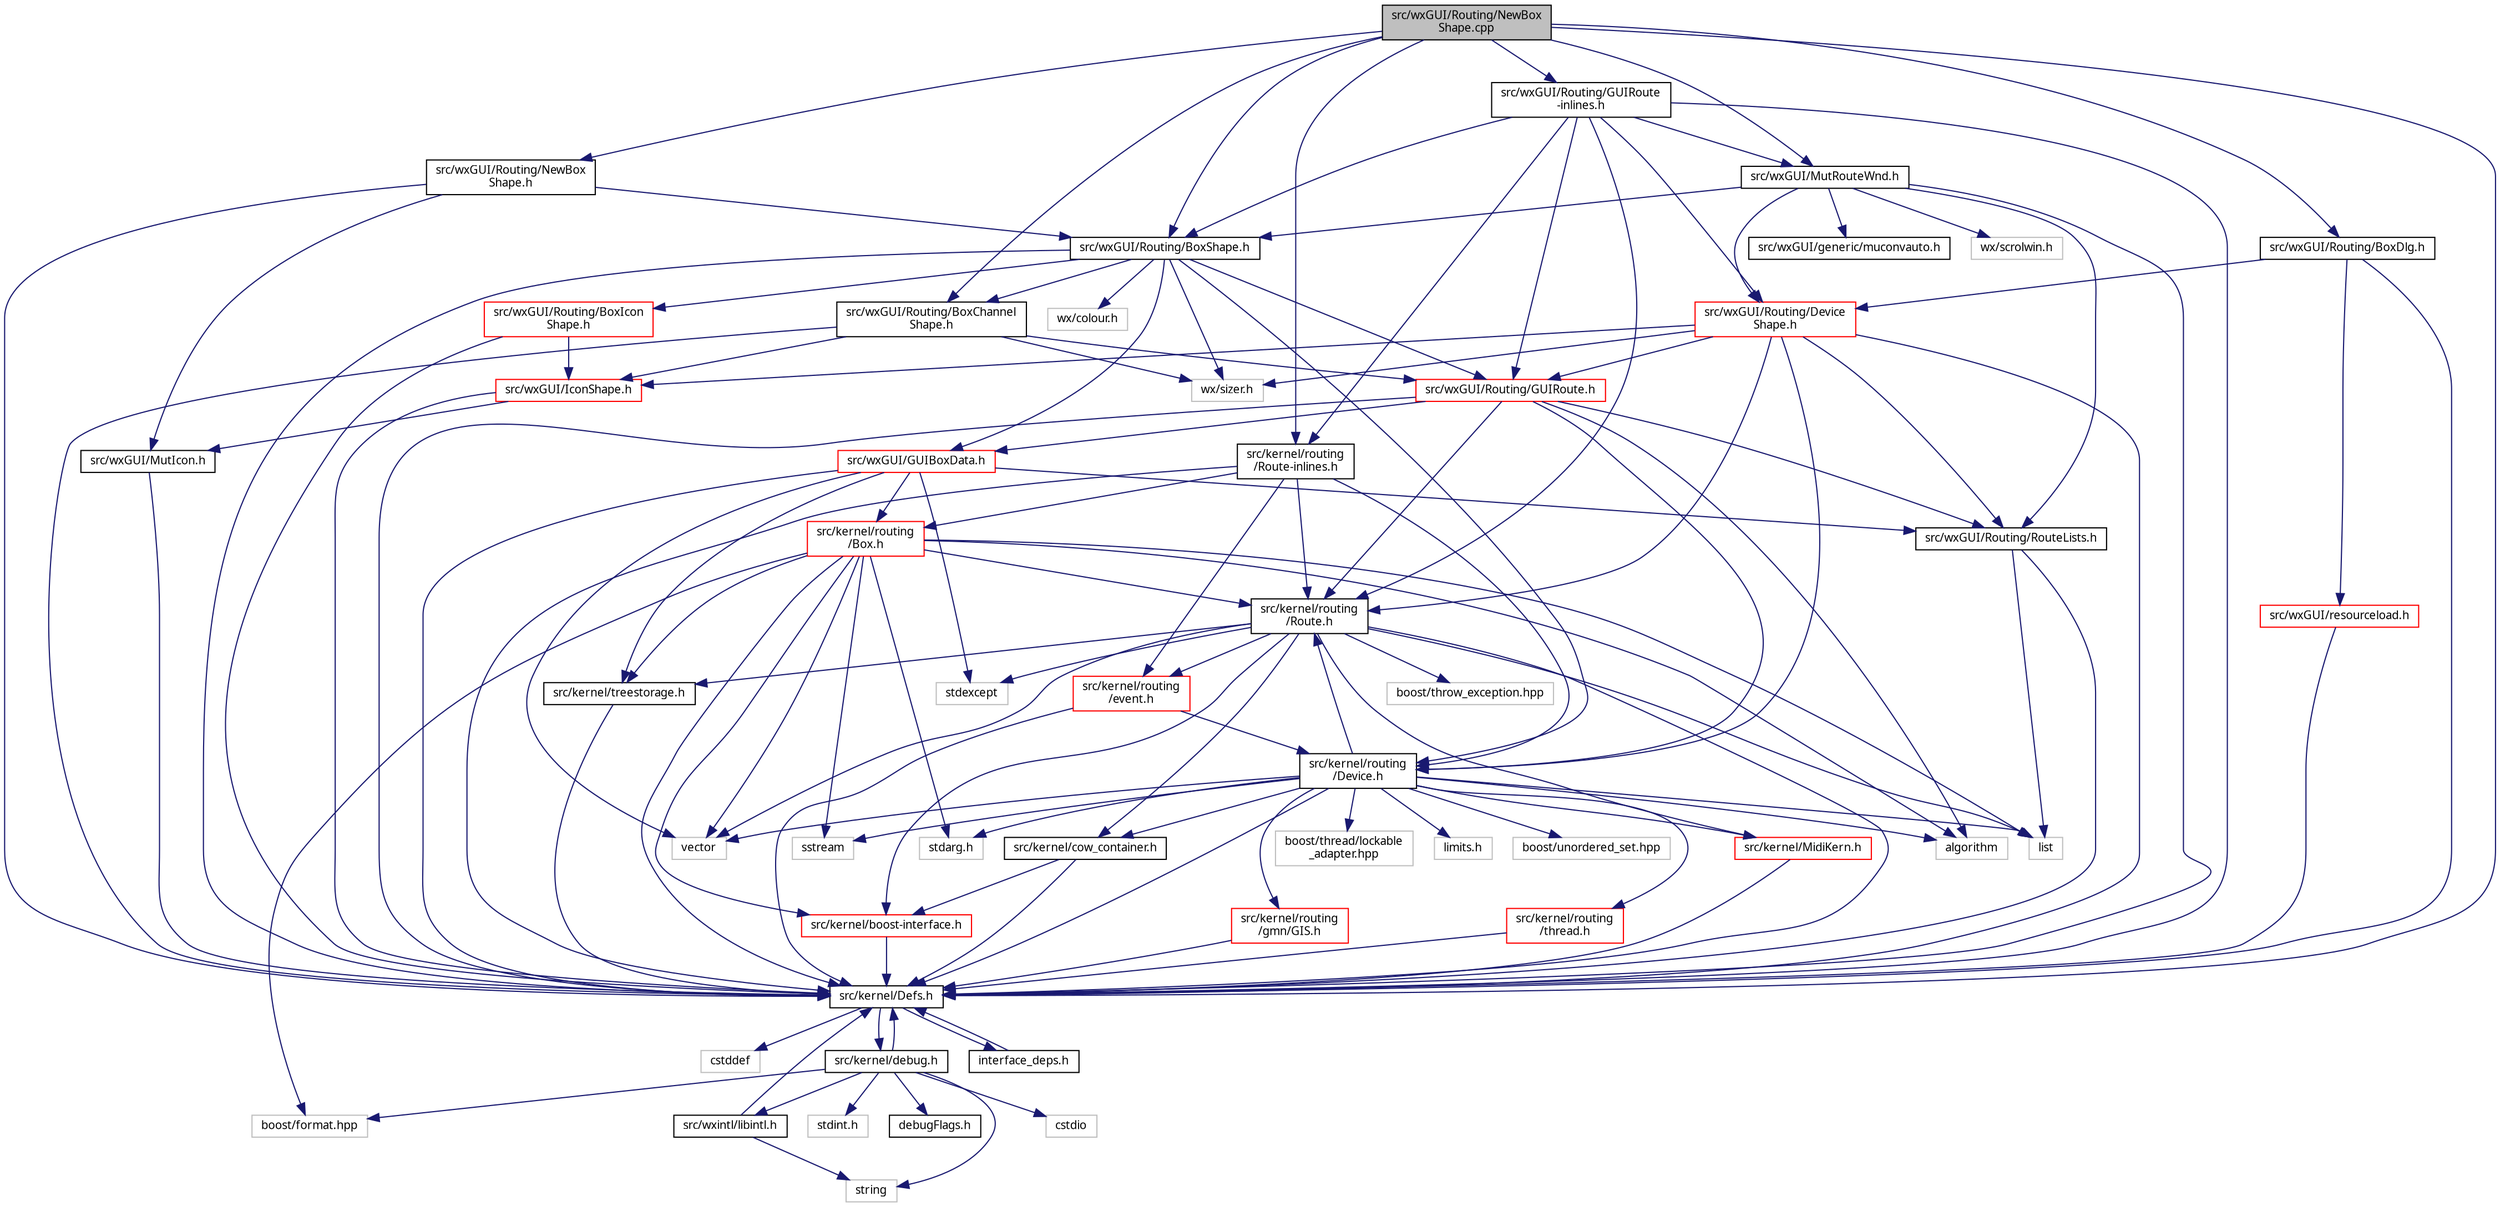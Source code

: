 digraph "src/wxGUI/Routing/NewBoxShape.cpp"
{
  edge [fontname="Sans",fontsize="10",labelfontname="Sans",labelfontsize="10"];
  node [fontname="Sans",fontsize="10",shape=record];
  Node0 [label="src/wxGUI/Routing/NewBox\lShape.cpp",height=0.2,width=0.4,color="black", fillcolor="grey75", style="filled", fontcolor="black"];
  Node0 -> Node1 [color="midnightblue",fontsize="10",style="solid",fontname="Sans"];
  Node1 [label="src/kernel/Defs.h",height=0.2,width=0.4,color="black", fillcolor="white", style="filled",URL="$d1/d73/Defs_8h.html",tooltip="Common definitions. "];
  Node1 -> Node2 [color="midnightblue",fontsize="10",style="solid",fontname="Sans"];
  Node2 [label="interface_deps.h",height=0.2,width=0.4,color="black", fillcolor="white", style="filled",URL="$de/ddd/interface__deps_8h.html"];
  Node2 -> Node1 [color="midnightblue",fontsize="10",style="solid",fontname="Sans"];
  Node1 -> Node3 [color="midnightblue",fontsize="10",style="solid",fontname="Sans"];
  Node3 [label="cstddef",height=0.2,width=0.4,color="grey75", fillcolor="white", style="filled"];
  Node1 -> Node4 [color="midnightblue",fontsize="10",style="solid",fontname="Sans"];
  Node4 [label="src/kernel/debug.h",height=0.2,width=0.4,color="black", fillcolor="white", style="filled",URL="$db/d16/debug_8h.html"];
  Node4 -> Node1 [color="midnightblue",fontsize="10",style="solid",fontname="Sans"];
  Node4 -> Node5 [color="midnightblue",fontsize="10",style="solid",fontname="Sans"];
  Node5 [label="src/wxintl/libintl.h",height=0.2,width=0.4,color="black", fillcolor="white", style="filled",URL="$d4/d64/libintl_8h.html"];
  Node5 -> Node1 [color="midnightblue",fontsize="10",style="solid",fontname="Sans"];
  Node5 -> Node6 [color="midnightblue",fontsize="10",style="solid",fontname="Sans"];
  Node6 [label="string",height=0.2,width=0.4,color="grey75", fillcolor="white", style="filled"];
  Node4 -> Node6 [color="midnightblue",fontsize="10",style="solid",fontname="Sans"];
  Node4 -> Node7 [color="midnightblue",fontsize="10",style="solid",fontname="Sans"];
  Node7 [label="cstdio",height=0.2,width=0.4,color="grey75", fillcolor="white", style="filled"];
  Node4 -> Node8 [color="midnightblue",fontsize="10",style="solid",fontname="Sans"];
  Node8 [label="boost/format.hpp",height=0.2,width=0.4,color="grey75", fillcolor="white", style="filled"];
  Node4 -> Node9 [color="midnightblue",fontsize="10",style="solid",fontname="Sans"];
  Node9 [label="stdint.h",height=0.2,width=0.4,color="grey75", fillcolor="white", style="filled"];
  Node4 -> Node10 [color="midnightblue",fontsize="10",style="solid",fontname="Sans"];
  Node10 [label="debugFlags.h",height=0.2,width=0.4,color="black", fillcolor="white", style="filled",URL="$d4/dab/debugFlags_8h.html",tooltip="Debug flags for mutabor debug mode. "];
  Node0 -> Node11 [color="midnightblue",fontsize="10",style="solid",fontname="Sans"];
  Node11 [label="src/kernel/routing\l/Route-inlines.h",height=0.2,width=0.4,color="black", fillcolor="white", style="filled",URL="$d2/d2c/Route-inlines_8h.html"];
  Node11 -> Node1 [color="midnightblue",fontsize="10",style="solid",fontname="Sans"];
  Node11 -> Node12 [color="midnightblue",fontsize="10",style="solid",fontname="Sans"];
  Node12 [label="src/kernel/routing\l/Route.h",height=0.2,width=0.4,color="black", fillcolor="white", style="filled",URL="$d1/d65/Route_8h.html",tooltip="Routing. "];
  Node12 -> Node1 [color="midnightblue",fontsize="10",style="solid",fontname="Sans"];
  Node12 -> Node13 [color="midnightblue",fontsize="10",style="solid",fontname="Sans"];
  Node13 [label="src/kernel/cow_container.h",height=0.2,width=0.4,color="black", fillcolor="white", style="filled",URL="$da/d28/cow__container_8h.html",tooltip="Copy on write container. "];
  Node13 -> Node1 [color="midnightblue",fontsize="10",style="solid",fontname="Sans"];
  Node13 -> Node14 [color="midnightblue",fontsize="10",style="solid",fontname="Sans"];
  Node14 [label="src/kernel/boost-interface.h",height=0.2,width=0.4,color="red", fillcolor="white", style="filled",URL="$d1/da4/boost-interface_8h.html",tooltip="Interface to the boost library. "];
  Node14 -> Node1 [color="midnightblue",fontsize="10",style="solid",fontname="Sans"];
  Node12 -> Node17 [color="midnightblue",fontsize="10",style="solid",fontname="Sans"];
  Node17 [label="src/kernel/MidiKern.h",height=0.2,width=0.4,color="red", fillcolor="white", style="filled",URL="$da/dfd/MidiKern_8h.html"];
  Node17 -> Node1 [color="midnightblue",fontsize="10",style="solid",fontname="Sans"];
  Node12 -> Node19 [color="midnightblue",fontsize="10",style="solid",fontname="Sans"];
  Node19 [label="src/kernel/treestorage.h",height=0.2,width=0.4,color="black", fillcolor="white", style="filled",URL="$db/dbe/treestorage_8h.html",tooltip="abstract class for tree like storage "];
  Node19 -> Node1 [color="midnightblue",fontsize="10",style="solid",fontname="Sans"];
  Node12 -> Node14 [color="midnightblue",fontsize="10",style="solid",fontname="Sans"];
  Node12 -> Node20 [color="midnightblue",fontsize="10",style="solid",fontname="Sans"];
  Node20 [label="list",height=0.2,width=0.4,color="grey75", fillcolor="white", style="filled"];
  Node12 -> Node21 [color="midnightblue",fontsize="10",style="solid",fontname="Sans"];
  Node21 [label="vector",height=0.2,width=0.4,color="grey75", fillcolor="white", style="filled"];
  Node12 -> Node22 [color="midnightblue",fontsize="10",style="solid",fontname="Sans"];
  Node22 [label="stdexcept",height=0.2,width=0.4,color="grey75", fillcolor="white", style="filled"];
  Node12 -> Node23 [color="midnightblue",fontsize="10",style="solid",fontname="Sans"];
  Node23 [label="boost/throw_exception.hpp",height=0.2,width=0.4,color="grey75", fillcolor="white", style="filled"];
  Node12 -> Node24 [color="midnightblue",fontsize="10",style="solid",fontname="Sans"];
  Node24 [label="src/kernel/routing\l/event.h",height=0.2,width=0.4,color="red", fillcolor="white", style="filled",URL="$dd/d20/event_8h.html"];
  Node24 -> Node1 [color="midnightblue",fontsize="10",style="solid",fontname="Sans"];
  Node24 -> Node25 [color="midnightblue",fontsize="10",style="solid",fontname="Sans"];
  Node25 [label="src/kernel/routing\l/Device.h",height=0.2,width=0.4,color="black", fillcolor="white", style="filled",URL="$de/d05/Device_8h.html",tooltip="Routing. "];
  Node25 -> Node1 [color="midnightblue",fontsize="10",style="solid",fontname="Sans"];
  Node25 -> Node13 [color="midnightblue",fontsize="10",style="solid",fontname="Sans"];
  Node25 -> Node26 [color="midnightblue",fontsize="10",style="solid",fontname="Sans"];
  Node26 [label="src/kernel/routing\l/gmn/GIS.h",height=0.2,width=0.4,color="red", fillcolor="white", style="filled",URL="$dd/d4d/GIS_8h.html"];
  Node26 -> Node1 [color="midnightblue",fontsize="10",style="solid",fontname="Sans"];
  Node25 -> Node12 [color="midnightblue",fontsize="10",style="solid",fontname="Sans"];
  Node25 -> Node31 [color="midnightblue",fontsize="10",style="solid",fontname="Sans"];
  Node31 [label="src/kernel/routing\l/thread.h",height=0.2,width=0.4,color="red", fillcolor="white", style="filled",URL="$db/dd5/thread_8h.html"];
  Node31 -> Node1 [color="midnightblue",fontsize="10",style="solid",fontname="Sans"];
  Node25 -> Node34 [color="midnightblue",fontsize="10",style="solid",fontname="Sans"];
  Node34 [label="boost/thread/lockable\l_adapter.hpp",height=0.2,width=0.4,color="grey75", fillcolor="white", style="filled"];
  Node25 -> Node17 [color="midnightblue",fontsize="10",style="solid",fontname="Sans"];
  Node25 -> Node21 [color="midnightblue",fontsize="10",style="solid",fontname="Sans"];
  Node25 -> Node20 [color="midnightblue",fontsize="10",style="solid",fontname="Sans"];
  Node25 -> Node35 [color="midnightblue",fontsize="10",style="solid",fontname="Sans"];
  Node35 [label="limits.h",height=0.2,width=0.4,color="grey75", fillcolor="white", style="filled"];
  Node25 -> Node36 [color="midnightblue",fontsize="10",style="solid",fontname="Sans"];
  Node36 [label="algorithm",height=0.2,width=0.4,color="grey75", fillcolor="white", style="filled"];
  Node25 -> Node37 [color="midnightblue",fontsize="10",style="solid",fontname="Sans"];
  Node37 [label="sstream",height=0.2,width=0.4,color="grey75", fillcolor="white", style="filled"];
  Node25 -> Node38 [color="midnightblue",fontsize="10",style="solid",fontname="Sans"];
  Node38 [label="stdarg.h",height=0.2,width=0.4,color="grey75", fillcolor="white", style="filled"];
  Node25 -> Node39 [color="midnightblue",fontsize="10",style="solid",fontname="Sans"];
  Node39 [label="boost/unordered_set.hpp",height=0.2,width=0.4,color="grey75", fillcolor="white", style="filled"];
  Node11 -> Node25 [color="midnightblue",fontsize="10",style="solid",fontname="Sans"];
  Node11 -> Node42 [color="midnightblue",fontsize="10",style="solid",fontname="Sans"];
  Node42 [label="src/kernel/routing\l/Box.h",height=0.2,width=0.4,color="red", fillcolor="white", style="filled",URL="$de/d0f/Box_8h.html",tooltip="Mutabor Box for C++. "];
  Node42 -> Node1 [color="midnightblue",fontsize="10",style="solid",fontname="Sans"];
  Node42 -> Node19 [color="midnightblue",fontsize="10",style="solid",fontname="Sans"];
  Node42 -> Node14 [color="midnightblue",fontsize="10",style="solid",fontname="Sans"];
  Node42 -> Node12 [color="midnightblue",fontsize="10",style="solid",fontname="Sans"];
  Node42 -> Node21 [color="midnightblue",fontsize="10",style="solid",fontname="Sans"];
  Node42 -> Node20 [color="midnightblue",fontsize="10",style="solid",fontname="Sans"];
  Node42 -> Node36 [color="midnightblue",fontsize="10",style="solid",fontname="Sans"];
  Node42 -> Node37 [color="midnightblue",fontsize="10",style="solid",fontname="Sans"];
  Node42 -> Node38 [color="midnightblue",fontsize="10",style="solid",fontname="Sans"];
  Node42 -> Node8 [color="midnightblue",fontsize="10",style="solid",fontname="Sans"];
  Node11 -> Node24 [color="midnightblue",fontsize="10",style="solid",fontname="Sans"];
  Node0 -> Node50 [color="midnightblue",fontsize="10",style="solid",fontname="Sans"];
  Node50 [label="src/wxGUI/Routing/NewBox\lShape.h",height=0.2,width=0.4,color="black", fillcolor="white", style="filled",URL="$d4/dcc/NewBoxShape_8h.html",tooltip="New box shape for route window. "];
  Node50 -> Node1 [color="midnightblue",fontsize="10",style="solid",fontname="Sans"];
  Node50 -> Node51 [color="midnightblue",fontsize="10",style="solid",fontname="Sans"];
  Node51 [label="src/wxGUI/MutIcon.h",height=0.2,width=0.4,color="black", fillcolor="white", style="filled",URL="$df/d37/MutIcon_8h.html",tooltip="Icon class fixing issues with Mac OS. "];
  Node51 -> Node1 [color="midnightblue",fontsize="10",style="solid",fontname="Sans"];
  Node50 -> Node52 [color="midnightblue",fontsize="10",style="solid",fontname="Sans"];
  Node52 [label="src/wxGUI/Routing/BoxShape.h",height=0.2,width=0.4,color="black", fillcolor="white", style="filled",URL="$d9/d49/BoxShape_8h.html",tooltip="Box shape for route window. "];
  Node52 -> Node1 [color="midnightblue",fontsize="10",style="solid",fontname="Sans"];
  Node52 -> Node53 [color="midnightblue",fontsize="10",style="solid",fontname="Sans"];
  Node53 [label="src/wxGUI/GUIBoxData.h",height=0.2,width=0.4,color="red", fillcolor="white", style="filled",URL="$d5/df7/GUIBoxData_8h.html"];
  Node53 -> Node1 [color="midnightblue",fontsize="10",style="solid",fontname="Sans"];
  Node53 -> Node19 [color="midnightblue",fontsize="10",style="solid",fontname="Sans"];
  Node53 -> Node42 [color="midnightblue",fontsize="10",style="solid",fontname="Sans"];
  Node53 -> Node54 [color="midnightblue",fontsize="10",style="solid",fontname="Sans"];
  Node54 [label="src/wxGUI/Routing/RouteLists.h",height=0.2,width=0.4,color="black", fillcolor="white", style="filled",URL="$d4/d70/RouteLists_8h.html"];
  Node54 -> Node1 [color="midnightblue",fontsize="10",style="solid",fontname="Sans"];
  Node54 -> Node20 [color="midnightblue",fontsize="10",style="solid",fontname="Sans"];
  Node53 -> Node21 [color="midnightblue",fontsize="10",style="solid",fontname="Sans"];
  Node53 -> Node22 [color="midnightblue",fontsize="10",style="solid",fontname="Sans"];
  Node52 -> Node64 [color="midnightblue",fontsize="10",style="solid",fontname="Sans"];
  Node64 [label="src/wxGUI/Routing/GUIRoute.h",height=0.2,width=0.4,color="red", fillcolor="white", style="filled",URL="$d6/dfa/GUIRoute_8h.html"];
  Node64 -> Node1 [color="midnightblue",fontsize="10",style="solid",fontname="Sans"];
  Node64 -> Node25 [color="midnightblue",fontsize="10",style="solid",fontname="Sans"];
  Node64 -> Node12 [color="midnightblue",fontsize="10",style="solid",fontname="Sans"];
  Node64 -> Node53 [color="midnightblue",fontsize="10",style="solid",fontname="Sans"];
  Node64 -> Node54 [color="midnightblue",fontsize="10",style="solid",fontname="Sans"];
  Node64 -> Node36 [color="midnightblue",fontsize="10",style="solid",fontname="Sans"];
  Node52 -> Node81 [color="midnightblue",fontsize="10",style="solid",fontname="Sans"];
  Node81 [label="src/wxGUI/Routing/BoxChannel\lShape.h",height=0.2,width=0.4,color="black", fillcolor="white", style="filled",URL="$d6/d68/BoxChannelShape_8h.html",tooltip="Box shape for route window. "];
  Node81 -> Node1 [color="midnightblue",fontsize="10",style="solid",fontname="Sans"];
  Node81 -> Node64 [color="midnightblue",fontsize="10",style="solid",fontname="Sans"];
  Node81 -> Node82 [color="midnightblue",fontsize="10",style="solid",fontname="Sans"];
  Node82 [label="src/wxGUI/IconShape.h",height=0.2,width=0.4,color="red", fillcolor="white", style="filled",URL="$d5/d6f/IconShape_8h.html",tooltip="Icon shape. "];
  Node82 -> Node1 [color="midnightblue",fontsize="10",style="solid",fontname="Sans"];
  Node82 -> Node51 [color="midnightblue",fontsize="10",style="solid",fontname="Sans"];
  Node81 -> Node103 [color="midnightblue",fontsize="10",style="solid",fontname="Sans"];
  Node103 [label="wx/sizer.h",height=0.2,width=0.4,color="grey75", fillcolor="white", style="filled"];
  Node52 -> Node104 [color="midnightblue",fontsize="10",style="solid",fontname="Sans"];
  Node104 [label="src/wxGUI/Routing/BoxIcon\lShape.h",height=0.2,width=0.4,color="red", fillcolor="white", style="filled",URL="$d2/de0/BoxIconShape_8h.html",tooltip="Box icon shape for route window. "];
  Node104 -> Node1 [color="midnightblue",fontsize="10",style="solid",fontname="Sans"];
  Node104 -> Node82 [color="midnightblue",fontsize="10",style="solid",fontname="Sans"];
  Node52 -> Node25 [color="midnightblue",fontsize="10",style="solid",fontname="Sans"];
  Node52 -> Node106 [color="midnightblue",fontsize="10",style="solid",fontname="Sans"];
  Node106 [label="wx/colour.h",height=0.2,width=0.4,color="grey75", fillcolor="white", style="filled"];
  Node52 -> Node103 [color="midnightblue",fontsize="10",style="solid",fontname="Sans"];
  Node0 -> Node107 [color="midnightblue",fontsize="10",style="solid",fontname="Sans"];
  Node107 [label="src/wxGUI/Routing/BoxDlg.h",height=0.2,width=0.4,color="black", fillcolor="white", style="filled",URL="$d9/dd2/BoxDlg_8h.html"];
  Node107 -> Node1 [color="midnightblue",fontsize="10",style="solid",fontname="Sans"];
  Node107 -> Node108 [color="midnightblue",fontsize="10",style="solid",fontname="Sans"];
  Node108 [label="src/wxGUI/resourceload.h",height=0.2,width=0.4,color="red", fillcolor="white", style="filled",URL="$d3/daf/resourceload_8h.html"];
  Node108 -> Node1 [color="midnightblue",fontsize="10",style="solid",fontname="Sans"];
  Node107 -> Node121 [color="midnightblue",fontsize="10",style="solid",fontname="Sans"];
  Node121 [label="src/wxGUI/Routing/Device\lShape.h",height=0.2,width=0.4,color="red", fillcolor="white", style="filled",URL="$d9/d4d/DeviceShape_8h.html",tooltip="Device shape base class for route window. "];
  Node121 -> Node1 [color="midnightblue",fontsize="10",style="solid",fontname="Sans"];
  Node121 -> Node82 [color="midnightblue",fontsize="10",style="solid",fontname="Sans"];
  Node121 -> Node12 [color="midnightblue",fontsize="10",style="solid",fontname="Sans"];
  Node121 -> Node25 [color="midnightblue",fontsize="10",style="solid",fontname="Sans"];
  Node121 -> Node64 [color="midnightblue",fontsize="10",style="solid",fontname="Sans"];
  Node121 -> Node54 [color="midnightblue",fontsize="10",style="solid",fontname="Sans"];
  Node121 -> Node103 [color="midnightblue",fontsize="10",style="solid",fontname="Sans"];
  Node0 -> Node123 [color="midnightblue",fontsize="10",style="solid",fontname="Sans"];
  Node123 [label="src/wxGUI/MutRouteWnd.h",height=0.2,width=0.4,color="black", fillcolor="white", style="filled",URL="$d3/dd7/MutRouteWnd_8h.html"];
  Node123 -> Node1 [color="midnightblue",fontsize="10",style="solid",fontname="Sans"];
  Node123 -> Node54 [color="midnightblue",fontsize="10",style="solid",fontname="Sans"];
  Node123 -> Node58 [color="midnightblue",fontsize="10",style="solid",fontname="Sans"];
  Node58 [label="src/wxGUI/generic/muconvauto.h",height=0.2,width=0.4,color="black", fillcolor="white", style="filled",URL="$d1/dcd/muconvauto_8h.html",tooltip="Automatic Character set detection and conversion. "];
  Node123 -> Node121 [color="midnightblue",fontsize="10",style="solid",fontname="Sans"];
  Node123 -> Node52 [color="midnightblue",fontsize="10",style="solid",fontname="Sans"];
  Node123 -> Node124 [color="midnightblue",fontsize="10",style="solid",fontname="Sans"];
  Node124 [label="wx/scrolwin.h",height=0.2,width=0.4,color="grey75", fillcolor="white", style="filled"];
  Node0 -> Node125 [color="midnightblue",fontsize="10",style="solid",fontname="Sans"];
  Node125 [label="src/wxGUI/Routing/GUIRoute\l-inlines.h",height=0.2,width=0.4,color="black", fillcolor="white", style="filled",URL="$d2/d73/GUIRoute-inlines_8h.html"];
  Node125 -> Node1 [color="midnightblue",fontsize="10",style="solid",fontname="Sans"];
  Node125 -> Node12 [color="midnightblue",fontsize="10",style="solid",fontname="Sans"];
  Node125 -> Node64 [color="midnightblue",fontsize="10",style="solid",fontname="Sans"];
  Node125 -> Node52 [color="midnightblue",fontsize="10",style="solid",fontname="Sans"];
  Node125 -> Node121 [color="midnightblue",fontsize="10",style="solid",fontname="Sans"];
  Node125 -> Node123 [color="midnightblue",fontsize="10",style="solid",fontname="Sans"];
  Node125 -> Node11 [color="midnightblue",fontsize="10",style="solid",fontname="Sans"];
  Node0 -> Node81 [color="midnightblue",fontsize="10",style="solid",fontname="Sans"];
  Node0 -> Node52 [color="midnightblue",fontsize="10",style="solid",fontname="Sans"];
}
